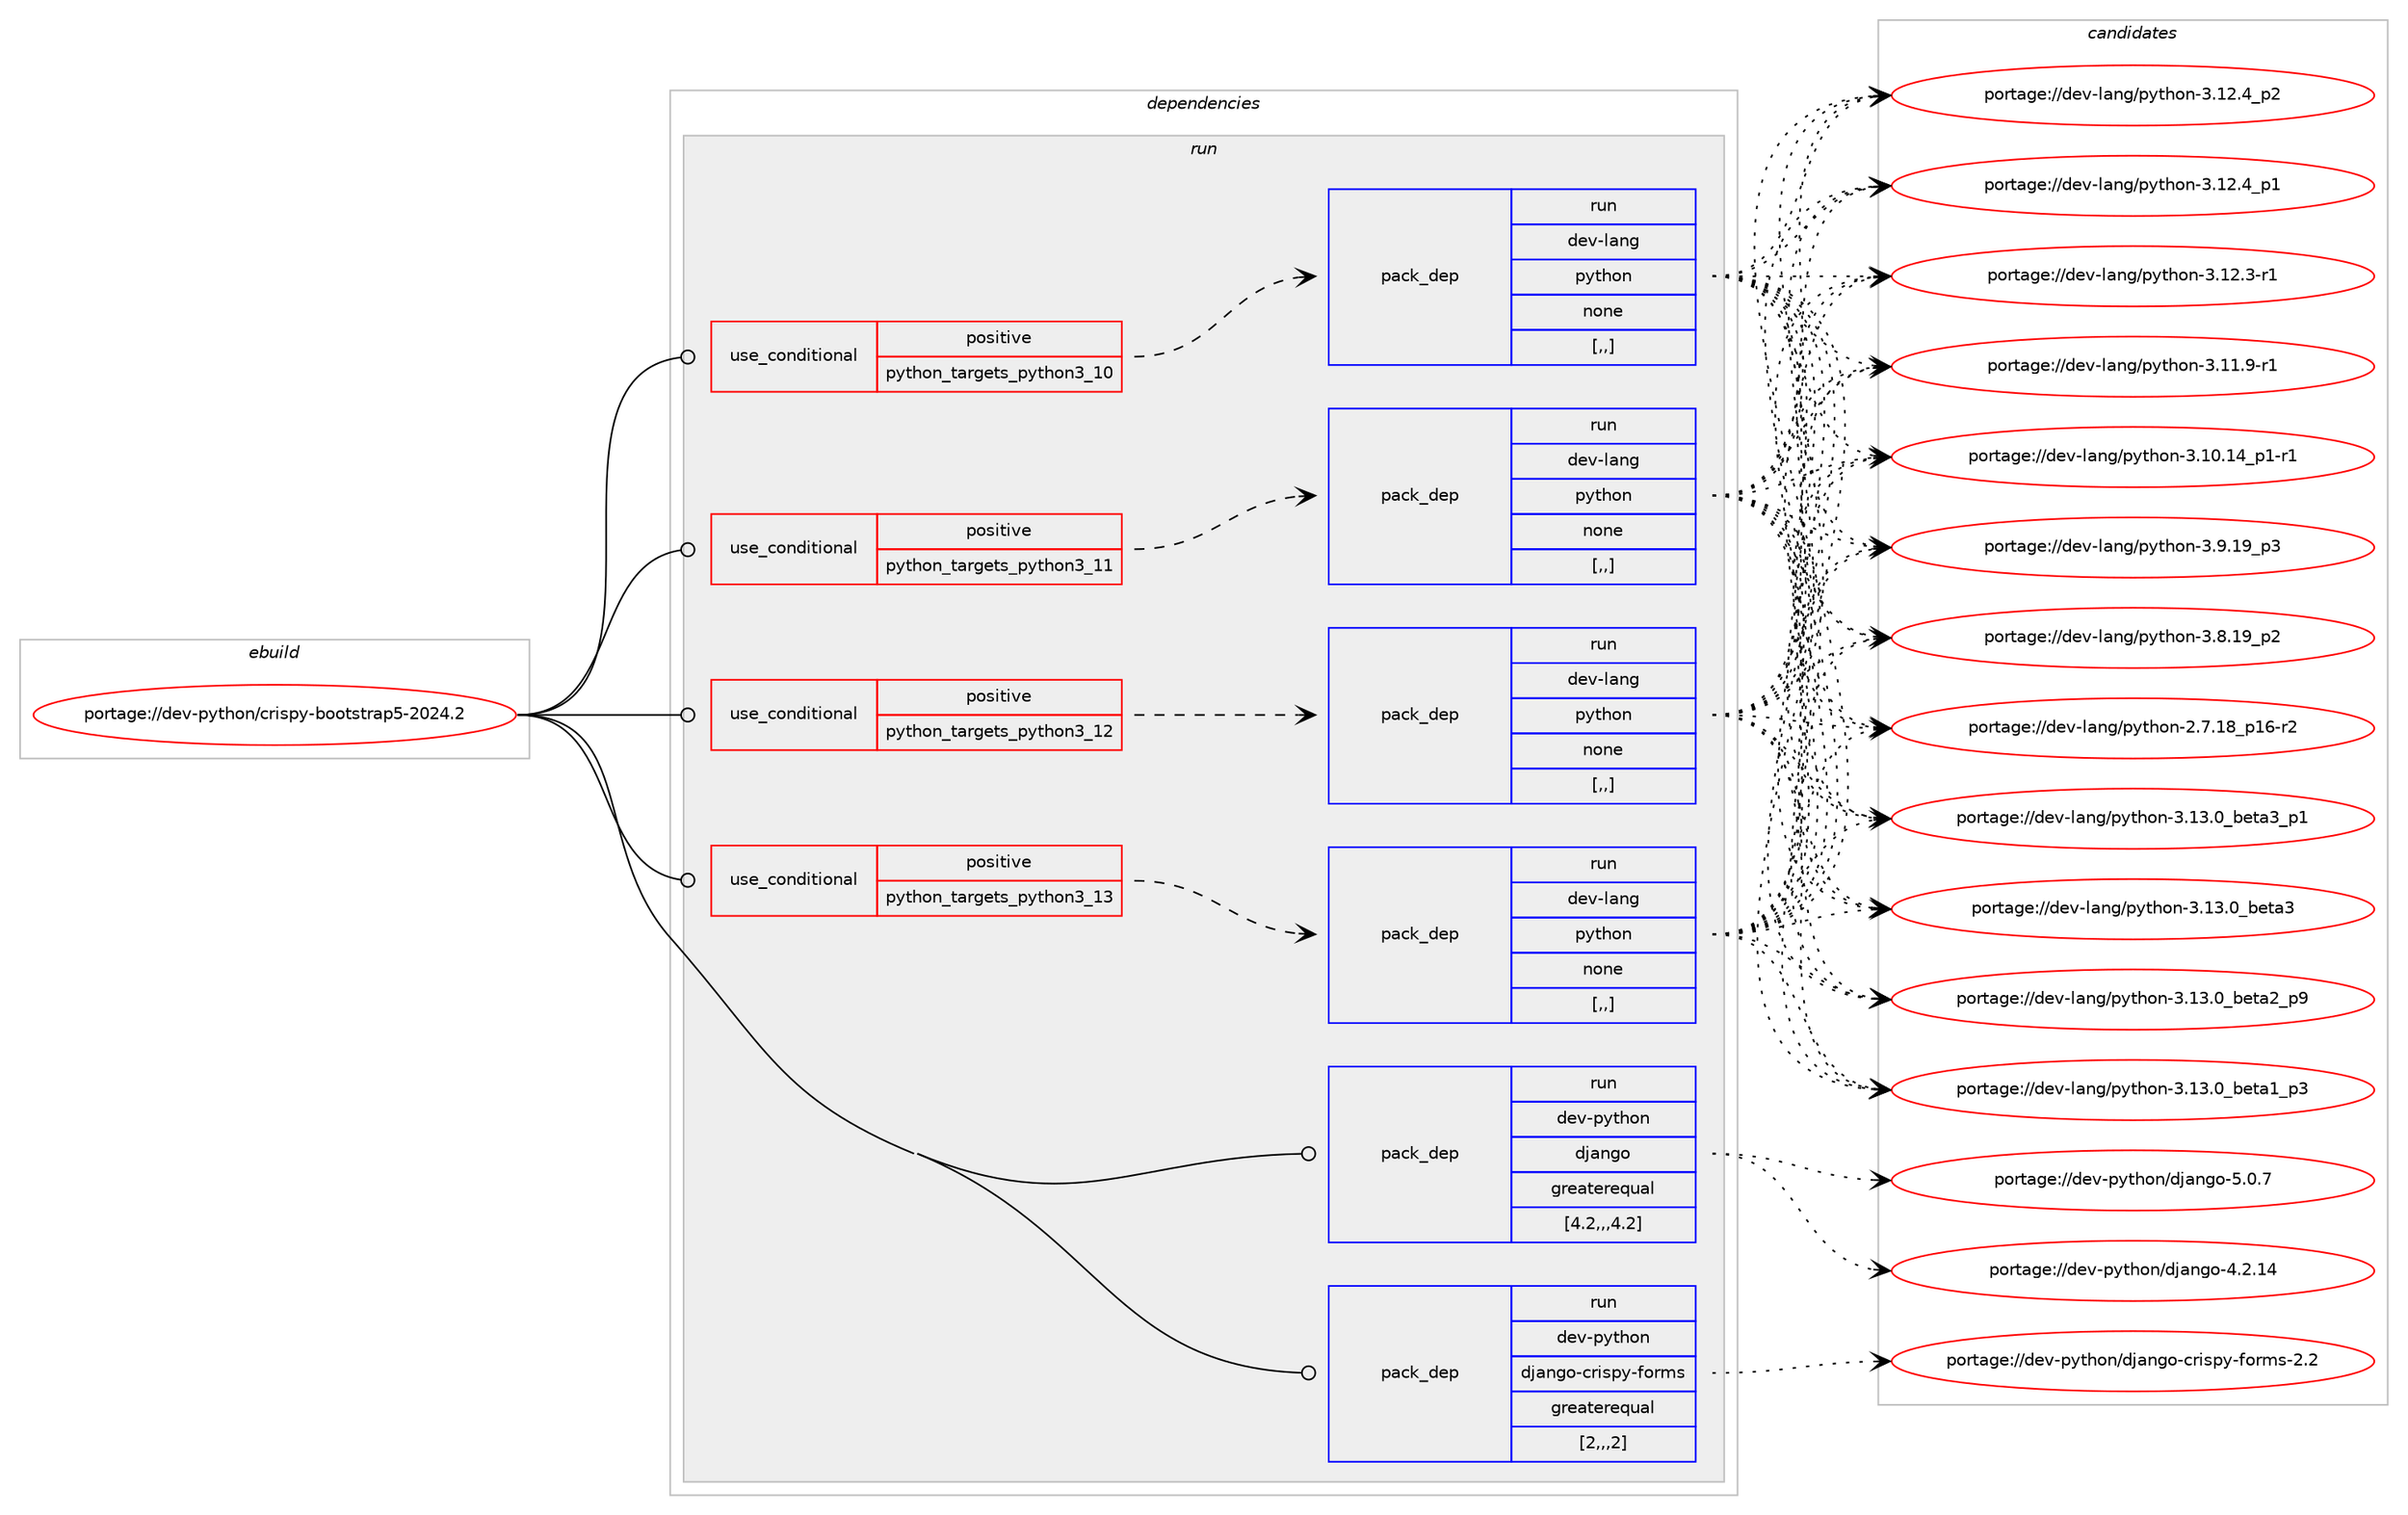 digraph prolog {

# *************
# Graph options
# *************

newrank=true;
concentrate=true;
compound=true;
graph [rankdir=LR,fontname=Helvetica,fontsize=10,ranksep=1.5];#, ranksep=2.5, nodesep=0.2];
edge  [arrowhead=vee];
node  [fontname=Helvetica,fontsize=10];

# **********
# The ebuild
# **********

subgraph cluster_leftcol {
color=gray;
label=<<i>ebuild</i>>;
id [label="portage://dev-python/crispy-bootstrap5-2024.2", color=red, width=4, href="../dev-python/crispy-bootstrap5-2024.2.svg"];
}

# ****************
# The dependencies
# ****************

subgraph cluster_midcol {
color=gray;
label=<<i>dependencies</i>>;
subgraph cluster_compile {
fillcolor="#eeeeee";
style=filled;
label=<<i>compile</i>>;
}
subgraph cluster_compileandrun {
fillcolor="#eeeeee";
style=filled;
label=<<i>compile and run</i>>;
}
subgraph cluster_run {
fillcolor="#eeeeee";
style=filled;
label=<<i>run</i>>;
subgraph cond31885 {
dependency144020 [label=<<TABLE BORDER="0" CELLBORDER="1" CELLSPACING="0" CELLPADDING="4"><TR><TD ROWSPAN="3" CELLPADDING="10">use_conditional</TD></TR><TR><TD>positive</TD></TR><TR><TD>python_targets_python3_10</TD></TR></TABLE>>, shape=none, color=red];
subgraph pack110889 {
dependency144021 [label=<<TABLE BORDER="0" CELLBORDER="1" CELLSPACING="0" CELLPADDING="4" WIDTH="220"><TR><TD ROWSPAN="6" CELLPADDING="30">pack_dep</TD></TR><TR><TD WIDTH="110">run</TD></TR><TR><TD>dev-lang</TD></TR><TR><TD>python</TD></TR><TR><TD>none</TD></TR><TR><TD>[,,]</TD></TR></TABLE>>, shape=none, color=blue];
}
dependency144020:e -> dependency144021:w [weight=20,style="dashed",arrowhead="vee"];
}
id:e -> dependency144020:w [weight=20,style="solid",arrowhead="odot"];
subgraph cond31886 {
dependency144022 [label=<<TABLE BORDER="0" CELLBORDER="1" CELLSPACING="0" CELLPADDING="4"><TR><TD ROWSPAN="3" CELLPADDING="10">use_conditional</TD></TR><TR><TD>positive</TD></TR><TR><TD>python_targets_python3_11</TD></TR></TABLE>>, shape=none, color=red];
subgraph pack110890 {
dependency144023 [label=<<TABLE BORDER="0" CELLBORDER="1" CELLSPACING="0" CELLPADDING="4" WIDTH="220"><TR><TD ROWSPAN="6" CELLPADDING="30">pack_dep</TD></TR><TR><TD WIDTH="110">run</TD></TR><TR><TD>dev-lang</TD></TR><TR><TD>python</TD></TR><TR><TD>none</TD></TR><TR><TD>[,,]</TD></TR></TABLE>>, shape=none, color=blue];
}
dependency144022:e -> dependency144023:w [weight=20,style="dashed",arrowhead="vee"];
}
id:e -> dependency144022:w [weight=20,style="solid",arrowhead="odot"];
subgraph cond31887 {
dependency144024 [label=<<TABLE BORDER="0" CELLBORDER="1" CELLSPACING="0" CELLPADDING="4"><TR><TD ROWSPAN="3" CELLPADDING="10">use_conditional</TD></TR><TR><TD>positive</TD></TR><TR><TD>python_targets_python3_12</TD></TR></TABLE>>, shape=none, color=red];
subgraph pack110891 {
dependency144025 [label=<<TABLE BORDER="0" CELLBORDER="1" CELLSPACING="0" CELLPADDING="4" WIDTH="220"><TR><TD ROWSPAN="6" CELLPADDING="30">pack_dep</TD></TR><TR><TD WIDTH="110">run</TD></TR><TR><TD>dev-lang</TD></TR><TR><TD>python</TD></TR><TR><TD>none</TD></TR><TR><TD>[,,]</TD></TR></TABLE>>, shape=none, color=blue];
}
dependency144024:e -> dependency144025:w [weight=20,style="dashed",arrowhead="vee"];
}
id:e -> dependency144024:w [weight=20,style="solid",arrowhead="odot"];
subgraph cond31888 {
dependency144026 [label=<<TABLE BORDER="0" CELLBORDER="1" CELLSPACING="0" CELLPADDING="4"><TR><TD ROWSPAN="3" CELLPADDING="10">use_conditional</TD></TR><TR><TD>positive</TD></TR><TR><TD>python_targets_python3_13</TD></TR></TABLE>>, shape=none, color=red];
subgraph pack110892 {
dependency144027 [label=<<TABLE BORDER="0" CELLBORDER="1" CELLSPACING="0" CELLPADDING="4" WIDTH="220"><TR><TD ROWSPAN="6" CELLPADDING="30">pack_dep</TD></TR><TR><TD WIDTH="110">run</TD></TR><TR><TD>dev-lang</TD></TR><TR><TD>python</TD></TR><TR><TD>none</TD></TR><TR><TD>[,,]</TD></TR></TABLE>>, shape=none, color=blue];
}
dependency144026:e -> dependency144027:w [weight=20,style="dashed",arrowhead="vee"];
}
id:e -> dependency144026:w [weight=20,style="solid",arrowhead="odot"];
subgraph pack110893 {
dependency144028 [label=<<TABLE BORDER="0" CELLBORDER="1" CELLSPACING="0" CELLPADDING="4" WIDTH="220"><TR><TD ROWSPAN="6" CELLPADDING="30">pack_dep</TD></TR><TR><TD WIDTH="110">run</TD></TR><TR><TD>dev-python</TD></TR><TR><TD>django</TD></TR><TR><TD>greaterequal</TD></TR><TR><TD>[4.2,,,4.2]</TD></TR></TABLE>>, shape=none, color=blue];
}
id:e -> dependency144028:w [weight=20,style="solid",arrowhead="odot"];
subgraph pack110894 {
dependency144029 [label=<<TABLE BORDER="0" CELLBORDER="1" CELLSPACING="0" CELLPADDING="4" WIDTH="220"><TR><TD ROWSPAN="6" CELLPADDING="30">pack_dep</TD></TR><TR><TD WIDTH="110">run</TD></TR><TR><TD>dev-python</TD></TR><TR><TD>django-crispy-forms</TD></TR><TR><TD>greaterequal</TD></TR><TR><TD>[2,,,2]</TD></TR></TABLE>>, shape=none, color=blue];
}
id:e -> dependency144029:w [weight=20,style="solid",arrowhead="odot"];
}
}

# **************
# The candidates
# **************

subgraph cluster_choices {
rank=same;
color=gray;
label=<<i>candidates</i>>;

subgraph choice110889 {
color=black;
nodesep=1;
choice10010111845108971101034711212111610411111045514649514648959810111697519511249 [label="portage://dev-lang/python-3.13.0_beta3_p1", color=red, width=4,href="../dev-lang/python-3.13.0_beta3_p1.svg"];
choice1001011184510897110103471121211161041111104551464951464895981011169751 [label="portage://dev-lang/python-3.13.0_beta3", color=red, width=4,href="../dev-lang/python-3.13.0_beta3.svg"];
choice10010111845108971101034711212111610411111045514649514648959810111697509511257 [label="portage://dev-lang/python-3.13.0_beta2_p9", color=red, width=4,href="../dev-lang/python-3.13.0_beta2_p9.svg"];
choice10010111845108971101034711212111610411111045514649514648959810111697499511251 [label="portage://dev-lang/python-3.13.0_beta1_p3", color=red, width=4,href="../dev-lang/python-3.13.0_beta1_p3.svg"];
choice100101118451089711010347112121116104111110455146495046529511250 [label="portage://dev-lang/python-3.12.4_p2", color=red, width=4,href="../dev-lang/python-3.12.4_p2.svg"];
choice100101118451089711010347112121116104111110455146495046529511249 [label="portage://dev-lang/python-3.12.4_p1", color=red, width=4,href="../dev-lang/python-3.12.4_p1.svg"];
choice100101118451089711010347112121116104111110455146495046514511449 [label="portage://dev-lang/python-3.12.3-r1", color=red, width=4,href="../dev-lang/python-3.12.3-r1.svg"];
choice100101118451089711010347112121116104111110455146494946574511449 [label="portage://dev-lang/python-3.11.9-r1", color=red, width=4,href="../dev-lang/python-3.11.9-r1.svg"];
choice100101118451089711010347112121116104111110455146494846495295112494511449 [label="portage://dev-lang/python-3.10.14_p1-r1", color=red, width=4,href="../dev-lang/python-3.10.14_p1-r1.svg"];
choice100101118451089711010347112121116104111110455146574649579511251 [label="portage://dev-lang/python-3.9.19_p3", color=red, width=4,href="../dev-lang/python-3.9.19_p3.svg"];
choice100101118451089711010347112121116104111110455146564649579511250 [label="portage://dev-lang/python-3.8.19_p2", color=red, width=4,href="../dev-lang/python-3.8.19_p2.svg"];
choice100101118451089711010347112121116104111110455046554649569511249544511450 [label="portage://dev-lang/python-2.7.18_p16-r2", color=red, width=4,href="../dev-lang/python-2.7.18_p16-r2.svg"];
dependency144021:e -> choice10010111845108971101034711212111610411111045514649514648959810111697519511249:w [style=dotted,weight="100"];
dependency144021:e -> choice1001011184510897110103471121211161041111104551464951464895981011169751:w [style=dotted,weight="100"];
dependency144021:e -> choice10010111845108971101034711212111610411111045514649514648959810111697509511257:w [style=dotted,weight="100"];
dependency144021:e -> choice10010111845108971101034711212111610411111045514649514648959810111697499511251:w [style=dotted,weight="100"];
dependency144021:e -> choice100101118451089711010347112121116104111110455146495046529511250:w [style=dotted,weight="100"];
dependency144021:e -> choice100101118451089711010347112121116104111110455146495046529511249:w [style=dotted,weight="100"];
dependency144021:e -> choice100101118451089711010347112121116104111110455146495046514511449:w [style=dotted,weight="100"];
dependency144021:e -> choice100101118451089711010347112121116104111110455146494946574511449:w [style=dotted,weight="100"];
dependency144021:e -> choice100101118451089711010347112121116104111110455146494846495295112494511449:w [style=dotted,weight="100"];
dependency144021:e -> choice100101118451089711010347112121116104111110455146574649579511251:w [style=dotted,weight="100"];
dependency144021:e -> choice100101118451089711010347112121116104111110455146564649579511250:w [style=dotted,weight="100"];
dependency144021:e -> choice100101118451089711010347112121116104111110455046554649569511249544511450:w [style=dotted,weight="100"];
}
subgraph choice110890 {
color=black;
nodesep=1;
choice10010111845108971101034711212111610411111045514649514648959810111697519511249 [label="portage://dev-lang/python-3.13.0_beta3_p1", color=red, width=4,href="../dev-lang/python-3.13.0_beta3_p1.svg"];
choice1001011184510897110103471121211161041111104551464951464895981011169751 [label="portage://dev-lang/python-3.13.0_beta3", color=red, width=4,href="../dev-lang/python-3.13.0_beta3.svg"];
choice10010111845108971101034711212111610411111045514649514648959810111697509511257 [label="portage://dev-lang/python-3.13.0_beta2_p9", color=red, width=4,href="../dev-lang/python-3.13.0_beta2_p9.svg"];
choice10010111845108971101034711212111610411111045514649514648959810111697499511251 [label="portage://dev-lang/python-3.13.0_beta1_p3", color=red, width=4,href="../dev-lang/python-3.13.0_beta1_p3.svg"];
choice100101118451089711010347112121116104111110455146495046529511250 [label="portage://dev-lang/python-3.12.4_p2", color=red, width=4,href="../dev-lang/python-3.12.4_p2.svg"];
choice100101118451089711010347112121116104111110455146495046529511249 [label="portage://dev-lang/python-3.12.4_p1", color=red, width=4,href="../dev-lang/python-3.12.4_p1.svg"];
choice100101118451089711010347112121116104111110455146495046514511449 [label="portage://dev-lang/python-3.12.3-r1", color=red, width=4,href="../dev-lang/python-3.12.3-r1.svg"];
choice100101118451089711010347112121116104111110455146494946574511449 [label="portage://dev-lang/python-3.11.9-r1", color=red, width=4,href="../dev-lang/python-3.11.9-r1.svg"];
choice100101118451089711010347112121116104111110455146494846495295112494511449 [label="portage://dev-lang/python-3.10.14_p1-r1", color=red, width=4,href="../dev-lang/python-3.10.14_p1-r1.svg"];
choice100101118451089711010347112121116104111110455146574649579511251 [label="portage://dev-lang/python-3.9.19_p3", color=red, width=4,href="../dev-lang/python-3.9.19_p3.svg"];
choice100101118451089711010347112121116104111110455146564649579511250 [label="portage://dev-lang/python-3.8.19_p2", color=red, width=4,href="../dev-lang/python-3.8.19_p2.svg"];
choice100101118451089711010347112121116104111110455046554649569511249544511450 [label="portage://dev-lang/python-2.7.18_p16-r2", color=red, width=4,href="../dev-lang/python-2.7.18_p16-r2.svg"];
dependency144023:e -> choice10010111845108971101034711212111610411111045514649514648959810111697519511249:w [style=dotted,weight="100"];
dependency144023:e -> choice1001011184510897110103471121211161041111104551464951464895981011169751:w [style=dotted,weight="100"];
dependency144023:e -> choice10010111845108971101034711212111610411111045514649514648959810111697509511257:w [style=dotted,weight="100"];
dependency144023:e -> choice10010111845108971101034711212111610411111045514649514648959810111697499511251:w [style=dotted,weight="100"];
dependency144023:e -> choice100101118451089711010347112121116104111110455146495046529511250:w [style=dotted,weight="100"];
dependency144023:e -> choice100101118451089711010347112121116104111110455146495046529511249:w [style=dotted,weight="100"];
dependency144023:e -> choice100101118451089711010347112121116104111110455146495046514511449:w [style=dotted,weight="100"];
dependency144023:e -> choice100101118451089711010347112121116104111110455146494946574511449:w [style=dotted,weight="100"];
dependency144023:e -> choice100101118451089711010347112121116104111110455146494846495295112494511449:w [style=dotted,weight="100"];
dependency144023:e -> choice100101118451089711010347112121116104111110455146574649579511251:w [style=dotted,weight="100"];
dependency144023:e -> choice100101118451089711010347112121116104111110455146564649579511250:w [style=dotted,weight="100"];
dependency144023:e -> choice100101118451089711010347112121116104111110455046554649569511249544511450:w [style=dotted,weight="100"];
}
subgraph choice110891 {
color=black;
nodesep=1;
choice10010111845108971101034711212111610411111045514649514648959810111697519511249 [label="portage://dev-lang/python-3.13.0_beta3_p1", color=red, width=4,href="../dev-lang/python-3.13.0_beta3_p1.svg"];
choice1001011184510897110103471121211161041111104551464951464895981011169751 [label="portage://dev-lang/python-3.13.0_beta3", color=red, width=4,href="../dev-lang/python-3.13.0_beta3.svg"];
choice10010111845108971101034711212111610411111045514649514648959810111697509511257 [label="portage://dev-lang/python-3.13.0_beta2_p9", color=red, width=4,href="../dev-lang/python-3.13.0_beta2_p9.svg"];
choice10010111845108971101034711212111610411111045514649514648959810111697499511251 [label="portage://dev-lang/python-3.13.0_beta1_p3", color=red, width=4,href="../dev-lang/python-3.13.0_beta1_p3.svg"];
choice100101118451089711010347112121116104111110455146495046529511250 [label="portage://dev-lang/python-3.12.4_p2", color=red, width=4,href="../dev-lang/python-3.12.4_p2.svg"];
choice100101118451089711010347112121116104111110455146495046529511249 [label="portage://dev-lang/python-3.12.4_p1", color=red, width=4,href="../dev-lang/python-3.12.4_p1.svg"];
choice100101118451089711010347112121116104111110455146495046514511449 [label="portage://dev-lang/python-3.12.3-r1", color=red, width=4,href="../dev-lang/python-3.12.3-r1.svg"];
choice100101118451089711010347112121116104111110455146494946574511449 [label="portage://dev-lang/python-3.11.9-r1", color=red, width=4,href="../dev-lang/python-3.11.9-r1.svg"];
choice100101118451089711010347112121116104111110455146494846495295112494511449 [label="portage://dev-lang/python-3.10.14_p1-r1", color=red, width=4,href="../dev-lang/python-3.10.14_p1-r1.svg"];
choice100101118451089711010347112121116104111110455146574649579511251 [label="portage://dev-lang/python-3.9.19_p3", color=red, width=4,href="../dev-lang/python-3.9.19_p3.svg"];
choice100101118451089711010347112121116104111110455146564649579511250 [label="portage://dev-lang/python-3.8.19_p2", color=red, width=4,href="../dev-lang/python-3.8.19_p2.svg"];
choice100101118451089711010347112121116104111110455046554649569511249544511450 [label="portage://dev-lang/python-2.7.18_p16-r2", color=red, width=4,href="../dev-lang/python-2.7.18_p16-r2.svg"];
dependency144025:e -> choice10010111845108971101034711212111610411111045514649514648959810111697519511249:w [style=dotted,weight="100"];
dependency144025:e -> choice1001011184510897110103471121211161041111104551464951464895981011169751:w [style=dotted,weight="100"];
dependency144025:e -> choice10010111845108971101034711212111610411111045514649514648959810111697509511257:w [style=dotted,weight="100"];
dependency144025:e -> choice10010111845108971101034711212111610411111045514649514648959810111697499511251:w [style=dotted,weight="100"];
dependency144025:e -> choice100101118451089711010347112121116104111110455146495046529511250:w [style=dotted,weight="100"];
dependency144025:e -> choice100101118451089711010347112121116104111110455146495046529511249:w [style=dotted,weight="100"];
dependency144025:e -> choice100101118451089711010347112121116104111110455146495046514511449:w [style=dotted,weight="100"];
dependency144025:e -> choice100101118451089711010347112121116104111110455146494946574511449:w [style=dotted,weight="100"];
dependency144025:e -> choice100101118451089711010347112121116104111110455146494846495295112494511449:w [style=dotted,weight="100"];
dependency144025:e -> choice100101118451089711010347112121116104111110455146574649579511251:w [style=dotted,weight="100"];
dependency144025:e -> choice100101118451089711010347112121116104111110455146564649579511250:w [style=dotted,weight="100"];
dependency144025:e -> choice100101118451089711010347112121116104111110455046554649569511249544511450:w [style=dotted,weight="100"];
}
subgraph choice110892 {
color=black;
nodesep=1;
choice10010111845108971101034711212111610411111045514649514648959810111697519511249 [label="portage://dev-lang/python-3.13.0_beta3_p1", color=red, width=4,href="../dev-lang/python-3.13.0_beta3_p1.svg"];
choice1001011184510897110103471121211161041111104551464951464895981011169751 [label="portage://dev-lang/python-3.13.0_beta3", color=red, width=4,href="../dev-lang/python-3.13.0_beta3.svg"];
choice10010111845108971101034711212111610411111045514649514648959810111697509511257 [label="portage://dev-lang/python-3.13.0_beta2_p9", color=red, width=4,href="../dev-lang/python-3.13.0_beta2_p9.svg"];
choice10010111845108971101034711212111610411111045514649514648959810111697499511251 [label="portage://dev-lang/python-3.13.0_beta1_p3", color=red, width=4,href="../dev-lang/python-3.13.0_beta1_p3.svg"];
choice100101118451089711010347112121116104111110455146495046529511250 [label="portage://dev-lang/python-3.12.4_p2", color=red, width=4,href="../dev-lang/python-3.12.4_p2.svg"];
choice100101118451089711010347112121116104111110455146495046529511249 [label="portage://dev-lang/python-3.12.4_p1", color=red, width=4,href="../dev-lang/python-3.12.4_p1.svg"];
choice100101118451089711010347112121116104111110455146495046514511449 [label="portage://dev-lang/python-3.12.3-r1", color=red, width=4,href="../dev-lang/python-3.12.3-r1.svg"];
choice100101118451089711010347112121116104111110455146494946574511449 [label="portage://dev-lang/python-3.11.9-r1", color=red, width=4,href="../dev-lang/python-3.11.9-r1.svg"];
choice100101118451089711010347112121116104111110455146494846495295112494511449 [label="portage://dev-lang/python-3.10.14_p1-r1", color=red, width=4,href="../dev-lang/python-3.10.14_p1-r1.svg"];
choice100101118451089711010347112121116104111110455146574649579511251 [label="portage://dev-lang/python-3.9.19_p3", color=red, width=4,href="../dev-lang/python-3.9.19_p3.svg"];
choice100101118451089711010347112121116104111110455146564649579511250 [label="portage://dev-lang/python-3.8.19_p2", color=red, width=4,href="../dev-lang/python-3.8.19_p2.svg"];
choice100101118451089711010347112121116104111110455046554649569511249544511450 [label="portage://dev-lang/python-2.7.18_p16-r2", color=red, width=4,href="../dev-lang/python-2.7.18_p16-r2.svg"];
dependency144027:e -> choice10010111845108971101034711212111610411111045514649514648959810111697519511249:w [style=dotted,weight="100"];
dependency144027:e -> choice1001011184510897110103471121211161041111104551464951464895981011169751:w [style=dotted,weight="100"];
dependency144027:e -> choice10010111845108971101034711212111610411111045514649514648959810111697509511257:w [style=dotted,weight="100"];
dependency144027:e -> choice10010111845108971101034711212111610411111045514649514648959810111697499511251:w [style=dotted,weight="100"];
dependency144027:e -> choice100101118451089711010347112121116104111110455146495046529511250:w [style=dotted,weight="100"];
dependency144027:e -> choice100101118451089711010347112121116104111110455146495046529511249:w [style=dotted,weight="100"];
dependency144027:e -> choice100101118451089711010347112121116104111110455146495046514511449:w [style=dotted,weight="100"];
dependency144027:e -> choice100101118451089711010347112121116104111110455146494946574511449:w [style=dotted,weight="100"];
dependency144027:e -> choice100101118451089711010347112121116104111110455146494846495295112494511449:w [style=dotted,weight="100"];
dependency144027:e -> choice100101118451089711010347112121116104111110455146574649579511251:w [style=dotted,weight="100"];
dependency144027:e -> choice100101118451089711010347112121116104111110455146564649579511250:w [style=dotted,weight="100"];
dependency144027:e -> choice100101118451089711010347112121116104111110455046554649569511249544511450:w [style=dotted,weight="100"];
}
subgraph choice110893 {
color=black;
nodesep=1;
choice100101118451121211161041111104710010697110103111455346484655 [label="portage://dev-python/django-5.0.7", color=red, width=4,href="../dev-python/django-5.0.7.svg"];
choice10010111845112121116104111110471001069711010311145524650464952 [label="portage://dev-python/django-4.2.14", color=red, width=4,href="../dev-python/django-4.2.14.svg"];
dependency144028:e -> choice100101118451121211161041111104710010697110103111455346484655:w [style=dotted,weight="100"];
dependency144028:e -> choice10010111845112121116104111110471001069711010311145524650464952:w [style=dotted,weight="100"];
}
subgraph choice110894 {
color=black;
nodesep=1;
choice10010111845112121116104111110471001069711010311145991141051151121214510211111410911545504650 [label="portage://dev-python/django-crispy-forms-2.2", color=red, width=4,href="../dev-python/django-crispy-forms-2.2.svg"];
dependency144029:e -> choice10010111845112121116104111110471001069711010311145991141051151121214510211111410911545504650:w [style=dotted,weight="100"];
}
}

}

